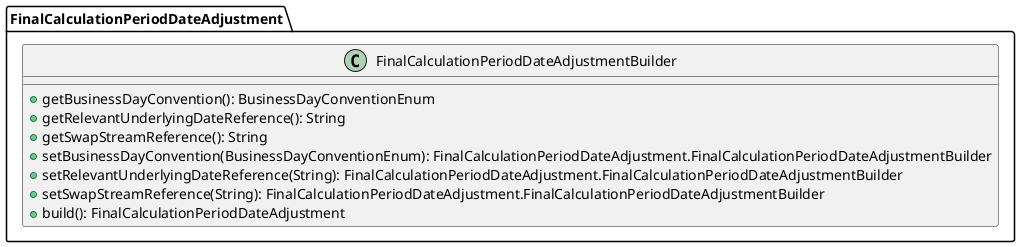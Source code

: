 @startuml

    class FinalCalculationPeriodDateAdjustment.FinalCalculationPeriodDateAdjustmentBuilder [[FinalCalculationPeriodDateAdjustment.FinalCalculationPeriodDateAdjustmentBuilder.html]] {
        +getBusinessDayConvention(): BusinessDayConventionEnum
        +getRelevantUnderlyingDateReference(): String
        +getSwapStreamReference(): String
        +setBusinessDayConvention(BusinessDayConventionEnum): FinalCalculationPeriodDateAdjustment.FinalCalculationPeriodDateAdjustmentBuilder
        +setRelevantUnderlyingDateReference(String): FinalCalculationPeriodDateAdjustment.FinalCalculationPeriodDateAdjustmentBuilder
        +setSwapStreamReference(String): FinalCalculationPeriodDateAdjustment.FinalCalculationPeriodDateAdjustmentBuilder
        +build(): FinalCalculationPeriodDateAdjustment
    }

@enduml
